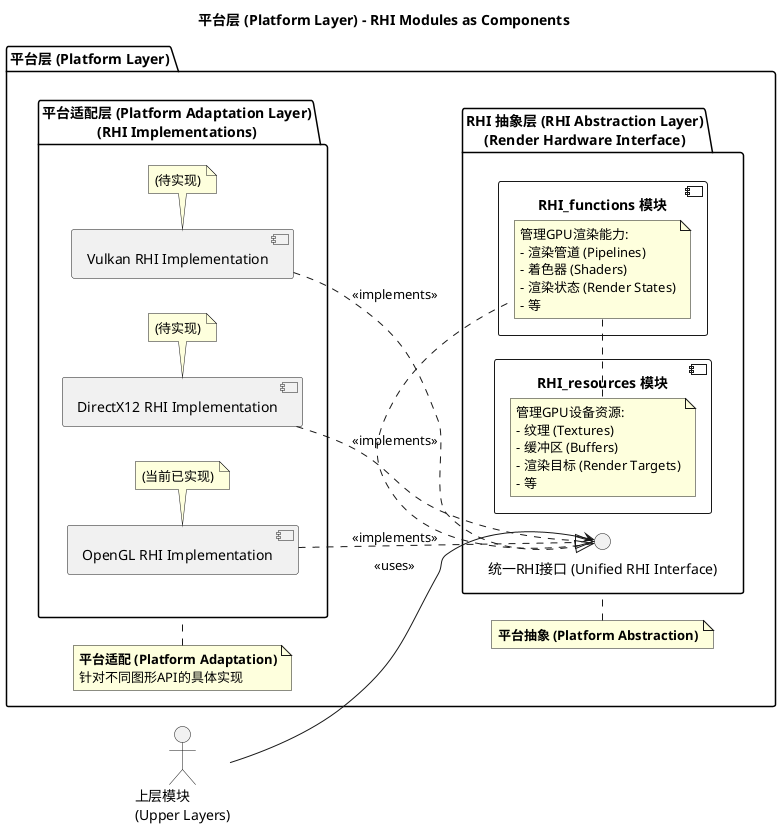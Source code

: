 
@startuml
title 平台层 (Platform Layer) - RHI Modules as Components
left to right direction
actor "上层模块\n(Upper Layers)" as UpperLayer

package "平台层 (Platform Layer)" {

    package "RHI 抽象层 (RHI Abstraction Layer)\n(Render Hardware Interface)" as RHI_Abstraction_Package {
        interface "统一RHI接口 (Unified RHI Interface)" as Unified_RHI_Interface

        component "RHI_functions 模块" as RHIFunctions_Module {
            note bottom
                管理GPU渲染能力:
                - 渲染管道 (Pipelines)
                - 着色器 (Shaders)
                - 渲染状态 (Render States)
                - 等
            end note
        }

        component "RHI_resources 模块" as RHIResources_Module {
            note bottom
                管理GPU设备资源:
                - 纹理 (Textures)
                - 缓冲区 (Buffers)
                - 渲染目标 (Render Targets)
                - 等
            end note
        }
    }
    note top of RHI_Abstraction_Package : **平台抽象 (Platform Abstraction)**

    package "平台适配层 (Platform Adaptation Layer)\n(RHI Implementations)" as AdaptationLayer {
        component "OpenGL RHI Implementation" as OpenGL_RHI
        note bottom of OpenGL_RHI : (当前已实现)

        component "DirectX12 RHI Implementation" as DX12_RHI
        note bottom of DX12_RHI : (待实现)

        component "Vulkan RHI Implementation" as Vulkan_RHI
        note bottom of Vulkan_RHI : (待实现)
    }
    note top of AdaptationLayer : **平台适配 (Platform Adaptation)**\n针对不同图形API的具体实现
}

' --- Relationships ---

' Upper Layer modules use the Unified RHI Interface
UpperLayer --> Unified_RHI_Interface : <<uses>>

' Concrete RHI implementations (in the Adaptation Layer) realize the Unified RHI Interface
OpenGL_RHI ..|> Unified_RHI_Interface : <<implements>>
DX12_RHI ..|> Unified_RHI_Interface : <<implements>>
Vulkan_RHI ..|> Unified_RHI_Interface : <<implements>>

' Implicit relationship: RHIFunctions_Module and RHIResources_Module
' define the scope of the Unified_RHI_Interface.
' This is conveyed by them being inside the RHI_Abstraction_Package
' alongside the interface, and by the note on the interface.

@enduml